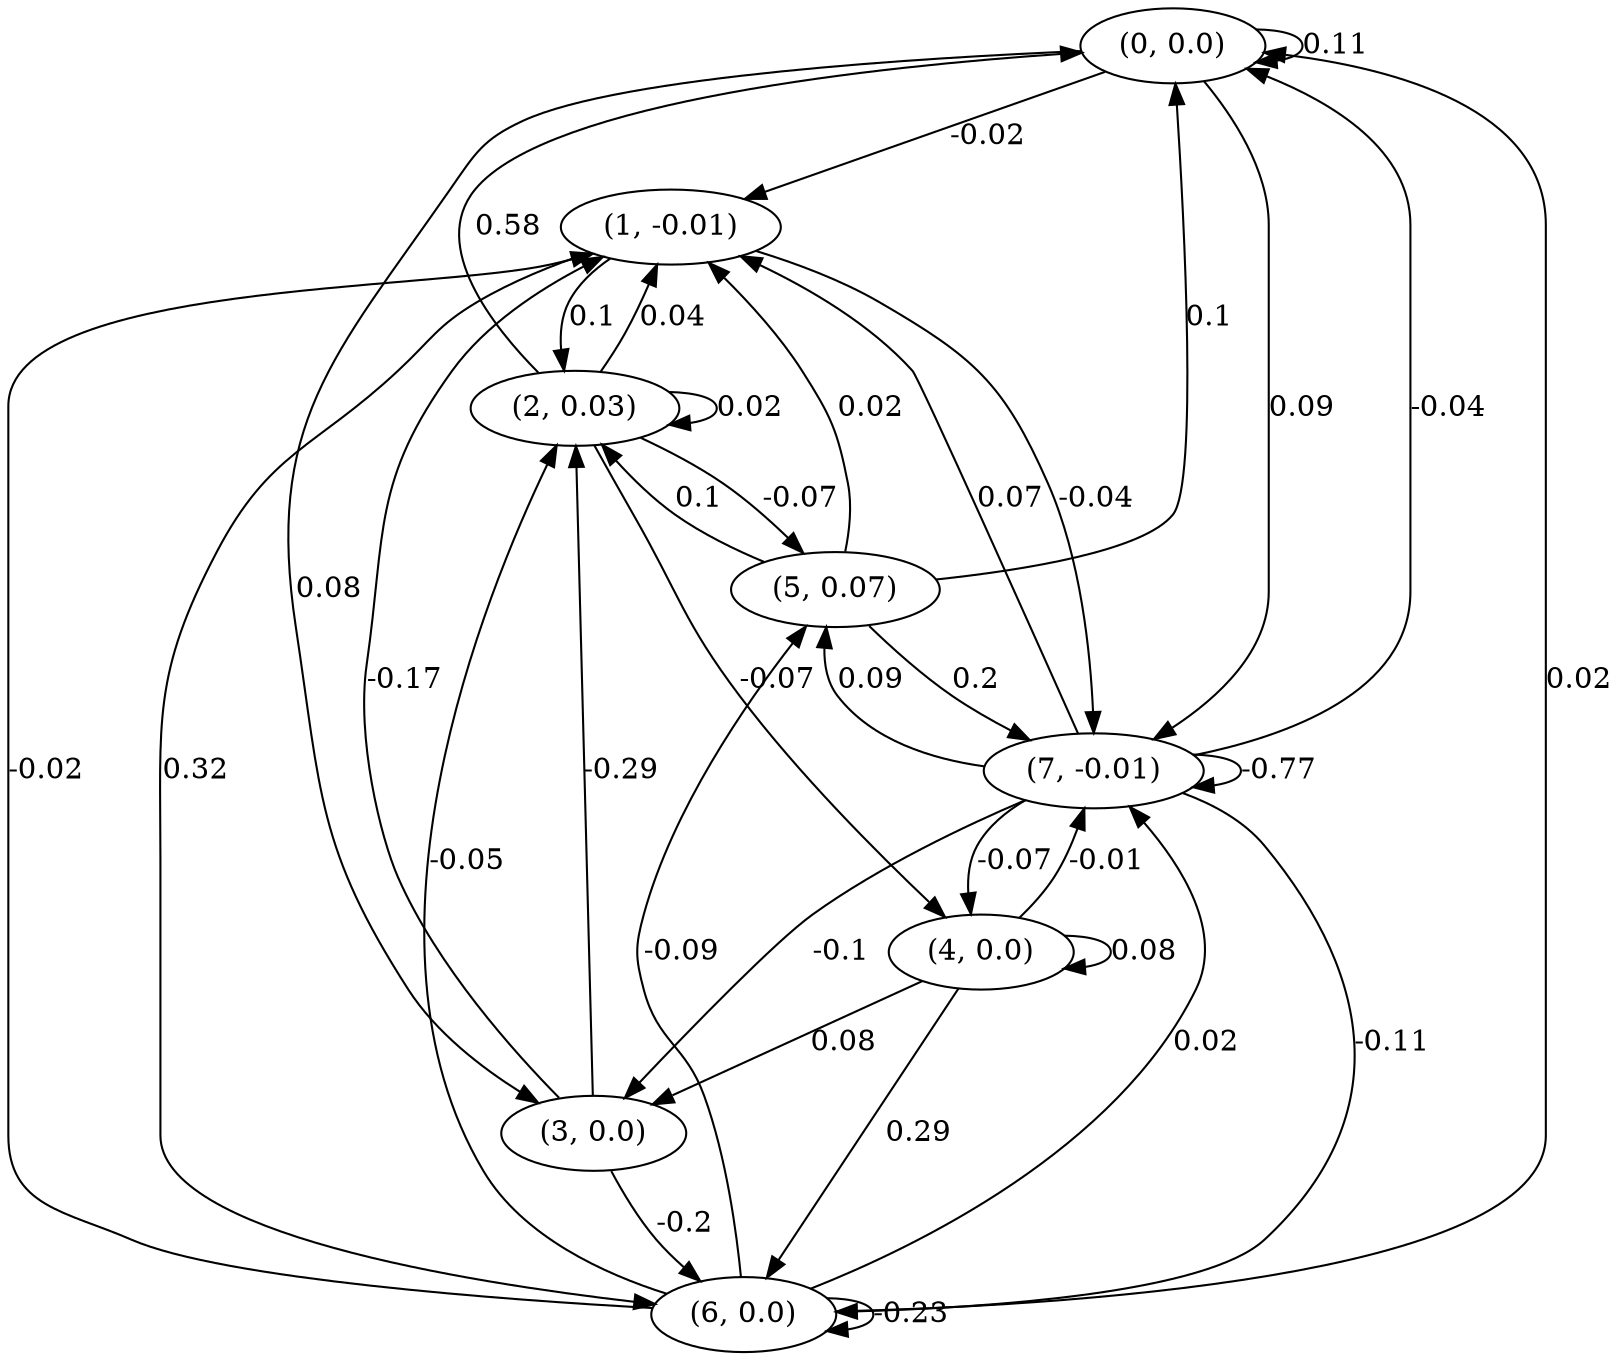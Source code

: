digraph {
    0 [ label = "(0, 0.0)" ]
    1 [ label = "(1, -0.01)" ]
    2 [ label = "(2, 0.03)" ]
    3 [ label = "(3, 0.0)" ]
    4 [ label = "(4, 0.0)" ]
    5 [ label = "(5, 0.07)" ]
    6 [ label = "(6, 0.0)" ]
    7 [ label = "(7, -0.01)" ]
    0 -> 0 [ label = "0.11" ]
    2 -> 2 [ label = "0.02" ]
    4 -> 4 [ label = "0.08" ]
    6 -> 6 [ label = "-0.23" ]
    7 -> 7 [ label = "-0.77" ]
    2 -> 0 [ label = "0.58" ]
    5 -> 0 [ label = "0.1" ]
    6 -> 0 [ label = "0.02" ]
    7 -> 0 [ label = "-0.04" ]
    0 -> 1 [ label = "-0.02" ]
    2 -> 1 [ label = "0.04" ]
    3 -> 1 [ label = "-0.17" ]
    5 -> 1 [ label = "0.02" ]
    6 -> 1 [ label = "-0.02" ]
    7 -> 1 [ label = "0.07" ]
    1 -> 2 [ label = "0.1" ]
    3 -> 2 [ label = "-0.29" ]
    5 -> 2 [ label = "0.1" ]
    6 -> 2 [ label = "-0.05" ]
    0 -> 3 [ label = "0.08" ]
    4 -> 3 [ label = "0.08" ]
    7 -> 3 [ label = "-0.1" ]
    2 -> 4 [ label = "-0.07" ]
    7 -> 4 [ label = "-0.07" ]
    2 -> 5 [ label = "-0.07" ]
    6 -> 5 [ label = "-0.09" ]
    7 -> 5 [ label = "0.09" ]
    1 -> 6 [ label = "0.32" ]
    3 -> 6 [ label = "-0.2" ]
    4 -> 6 [ label = "0.29" ]
    7 -> 6 [ label = "-0.11" ]
    0 -> 7 [ label = "0.09" ]
    1 -> 7 [ label = "-0.04" ]
    4 -> 7 [ label = "-0.01" ]
    5 -> 7 [ label = "0.2" ]
    6 -> 7 [ label = "0.02" ]
}

